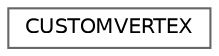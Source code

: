 digraph "类继承关系图"
{
 // LATEX_PDF_SIZE
  bgcolor="transparent";
  edge [fontname=Helvetica,fontsize=10,labelfontname=Helvetica,labelfontsize=10];
  node [fontname=Helvetica,fontsize=10,shape=box,height=0.2,width=0.4];
  rankdir="LR";
  Node0 [id="Node000000",label="CUSTOMVERTEX",height=0.2,width=0.4,color="grey40", fillcolor="white", style="filled",URL="$struct_c_u_s_t_o_m_v_e_r_t_e_x.html",tooltip=" "];
}
